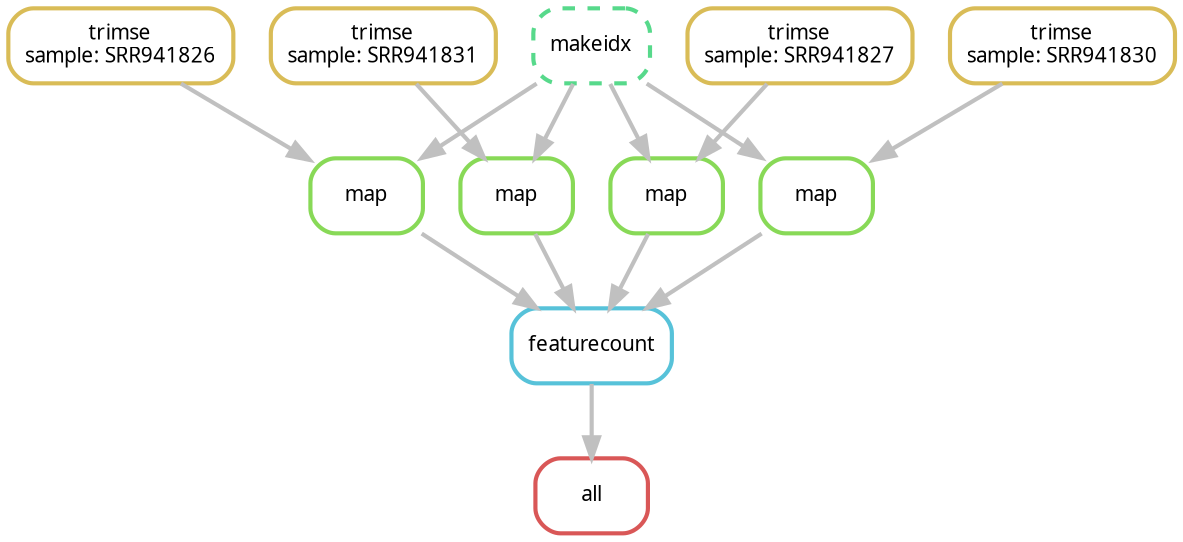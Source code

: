digraph snakemake_dag {
    graph[bgcolor=white, margin=0];
    node[shape=box, style=rounded, fontname=sans,                 fontsize=10, penwidth=2];
    edge[penwidth=2, color=grey];
	0[label = "all", color = "0.00 0.6 0.85", style="rounded"];
	1[label = "featurecount", color = "0.53 0.6 0.85", style="rounded"];
	2[label = "map", color = "0.27 0.6 0.85", style="rounded"];
	3[label = "trimse\nsample: SRR941826", color = "0.13 0.6 0.85", style="rounded"];
	4[label = "makeidx", color = "0.40 0.6 0.85", style="rounded,dashed"];
	5[label = "map", color = "0.27 0.6 0.85", style="rounded"];
	6[label = "trimse\nsample: SRR941831", color = "0.13 0.6 0.85", style="rounded"];
	7[label = "map", color = "0.27 0.6 0.85", style="rounded"];
	8[label = "trimse\nsample: SRR941827", color = "0.13 0.6 0.85", style="rounded"];
	9[label = "map", color = "0.27 0.6 0.85", style="rounded"];
	10[label = "trimse\nsample: SRR941830", color = "0.13 0.6 0.85", style="rounded"];
	1 -> 0
	2 -> 1
	5 -> 1
	7 -> 1
	9 -> 1
	3 -> 2
	4 -> 2
	6 -> 5
	4 -> 5
	8 -> 7
	4 -> 7
	10 -> 9
	4 -> 9
}            
